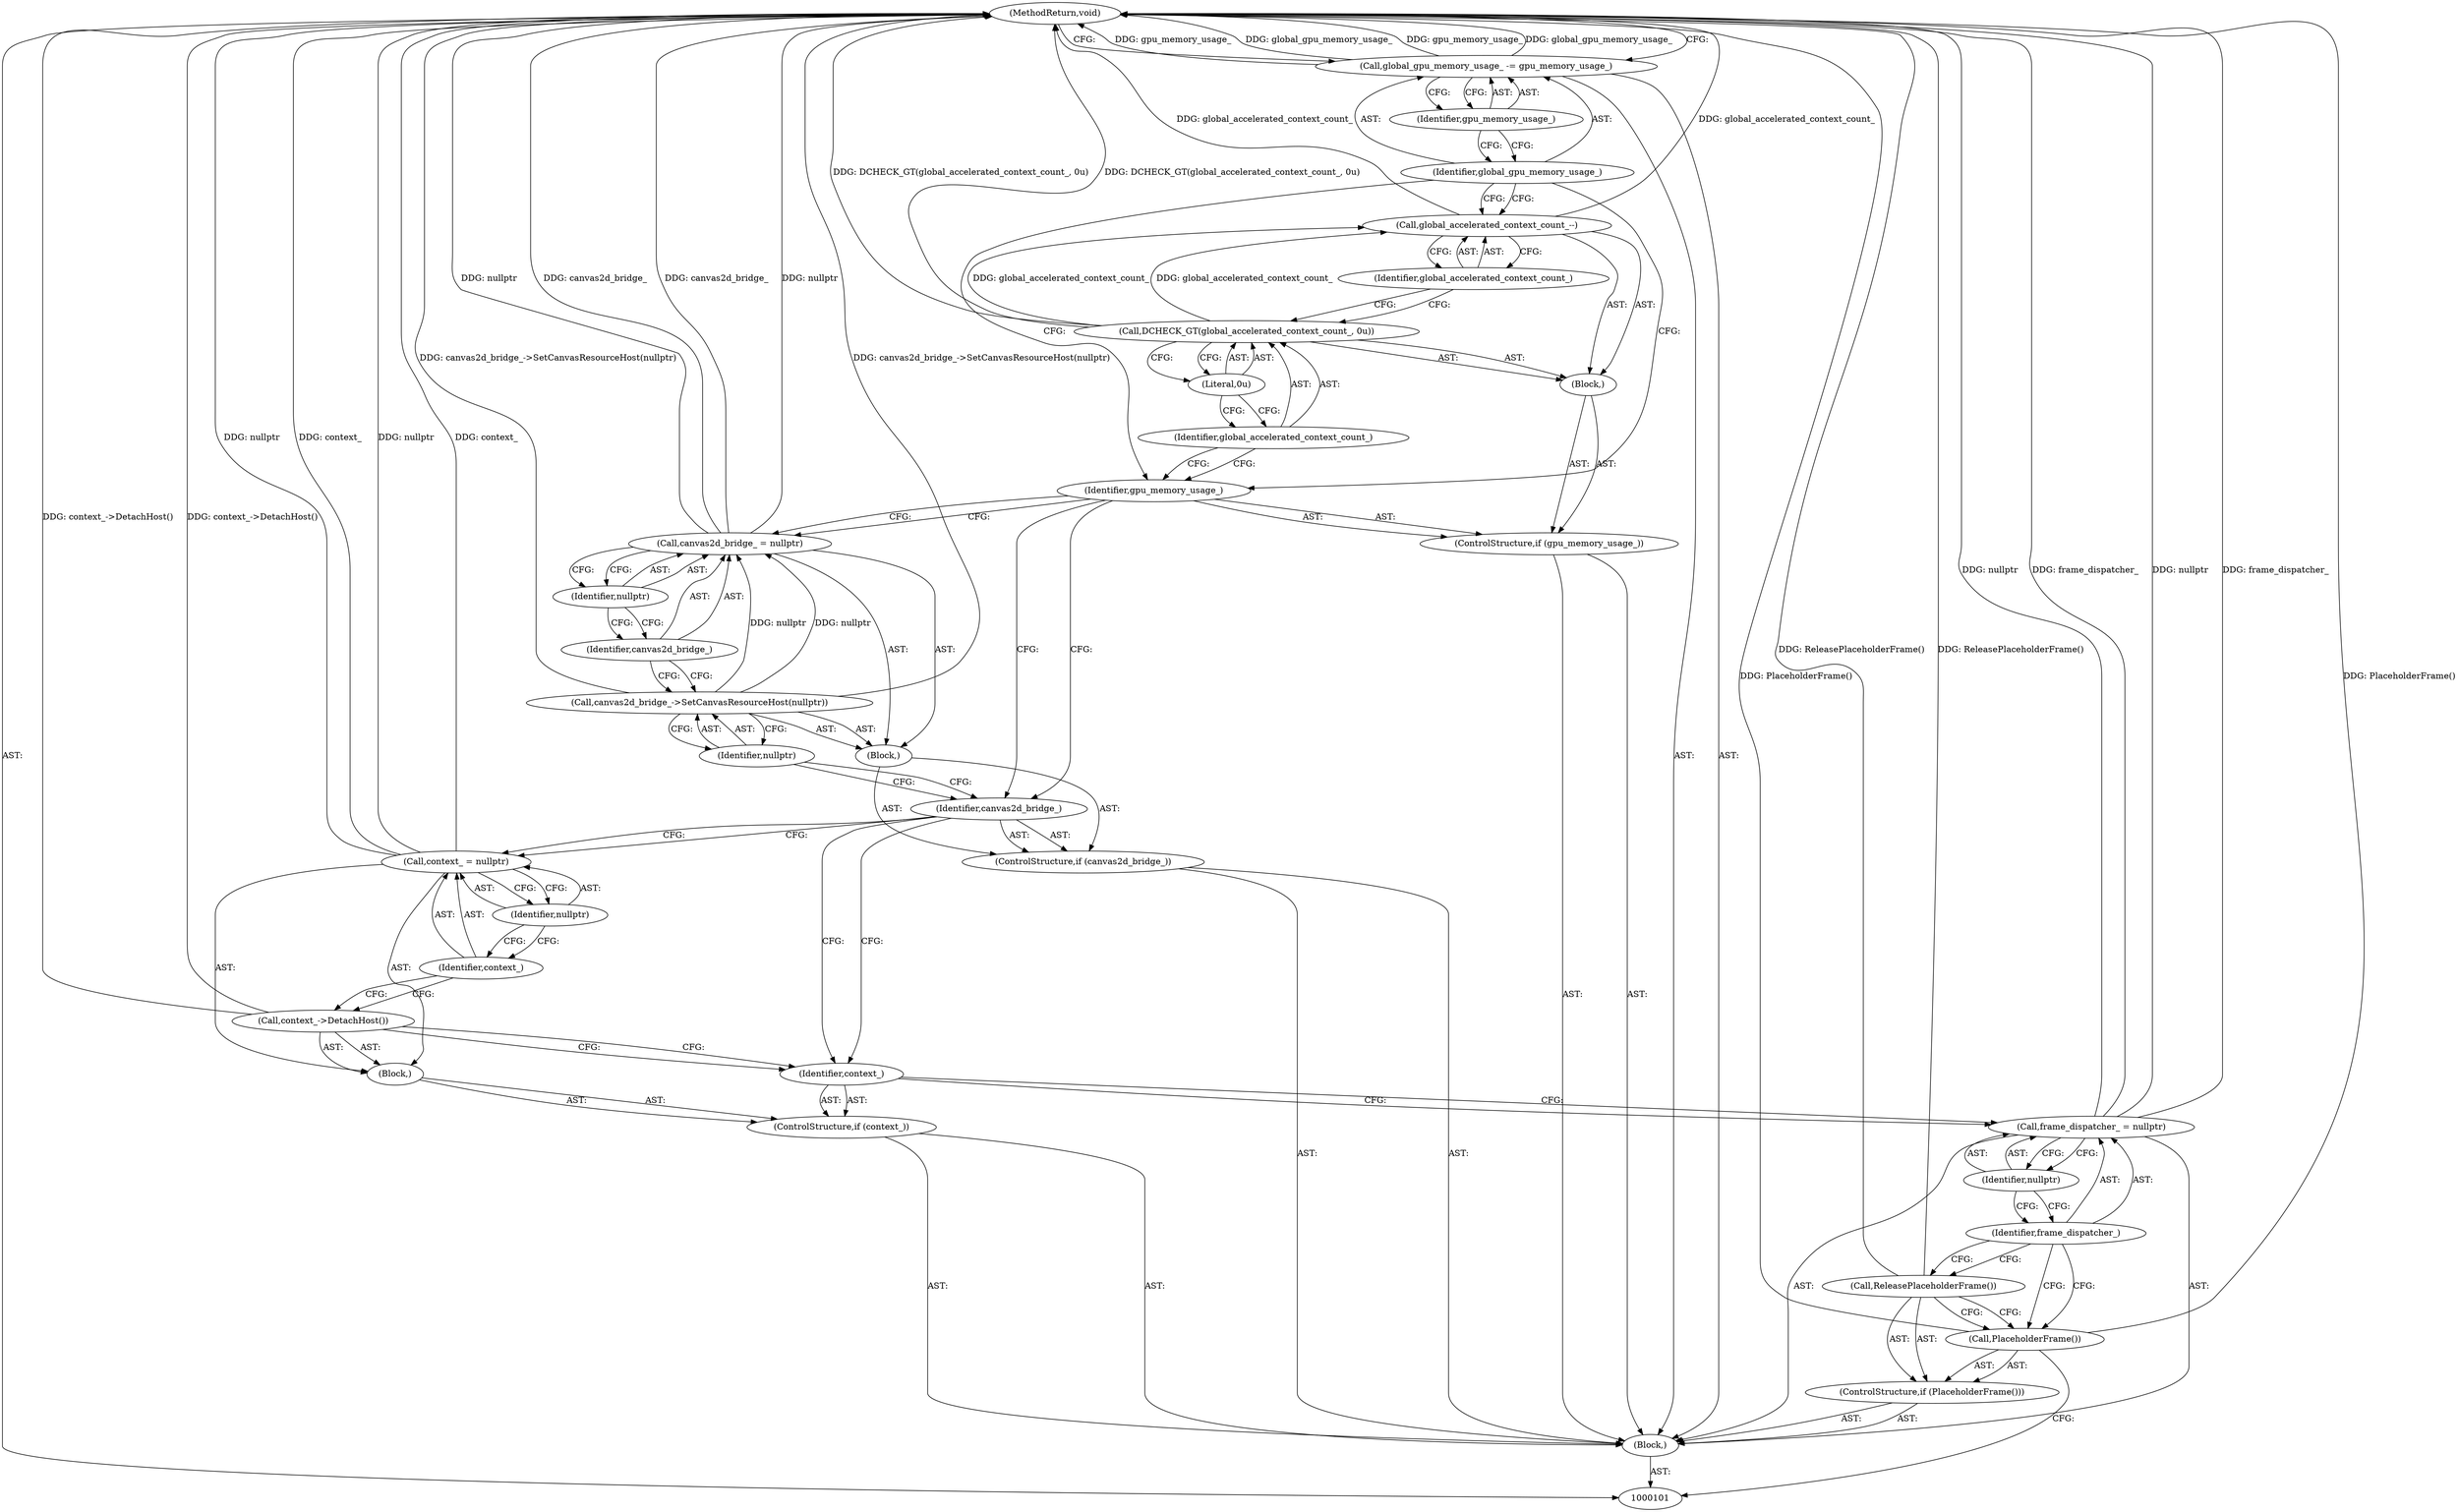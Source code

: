 digraph "0_Chrome_6a7063ae61cf031630b48bdcdb09863ffc199962" {
"1000135" [label="(MethodReturn,void)"];
"1000102" [label="(Block,)"];
"1000115" [label="(Identifier,nullptr)"];
"1000113" [label="(Call,context_ = nullptr)"];
"1000114" [label="(Identifier,context_)"];
"1000116" [label="(ControlStructure,if (canvas2d_bridge_))"];
"1000118" [label="(Block,)"];
"1000117" [label="(Identifier,canvas2d_bridge_)"];
"1000119" [label="(Call,canvas2d_bridge_->SetCanvasResourceHost(nullptr))"];
"1000120" [label="(Identifier,nullptr)"];
"1000123" [label="(Identifier,nullptr)"];
"1000121" [label="(Call,canvas2d_bridge_ = nullptr)"];
"1000122" [label="(Identifier,canvas2d_bridge_)"];
"1000124" [label="(ControlStructure,if (gpu_memory_usage_))"];
"1000126" [label="(Block,)"];
"1000125" [label="(Identifier,gpu_memory_usage_)"];
"1000128" [label="(Identifier,global_accelerated_context_count_)"];
"1000127" [label="(Call,DCHECK_GT(global_accelerated_context_count_, 0u))"];
"1000129" [label="(Literal,0u)"];
"1000103" [label="(ControlStructure,if (PlaceholderFrame()))"];
"1000104" [label="(Call,PlaceholderFrame())"];
"1000130" [label="(Call,global_accelerated_context_count_--)"];
"1000131" [label="(Identifier,global_accelerated_context_count_)"];
"1000132" [label="(Call,global_gpu_memory_usage_ -= gpu_memory_usage_)"];
"1000133" [label="(Identifier,global_gpu_memory_usage_)"];
"1000134" [label="(Identifier,gpu_memory_usage_)"];
"1000105" [label="(Call,ReleasePlaceholderFrame())"];
"1000106" [label="(Call,frame_dispatcher_ = nullptr)"];
"1000107" [label="(Identifier,frame_dispatcher_)"];
"1000108" [label="(Identifier,nullptr)"];
"1000111" [label="(Block,)"];
"1000109" [label="(ControlStructure,if (context_))"];
"1000110" [label="(Identifier,context_)"];
"1000112" [label="(Call,context_->DetachHost())"];
"1000135" -> "1000101"  [label="AST: "];
"1000135" -> "1000132"  [label="CFG: "];
"1000106" -> "1000135"  [label="DDG: nullptr"];
"1000106" -> "1000135"  [label="DDG: frame_dispatcher_"];
"1000104" -> "1000135"  [label="DDG: PlaceholderFrame()"];
"1000105" -> "1000135"  [label="DDG: ReleasePlaceholderFrame()"];
"1000113" -> "1000135"  [label="DDG: context_"];
"1000113" -> "1000135"  [label="DDG: nullptr"];
"1000132" -> "1000135"  [label="DDG: gpu_memory_usage_"];
"1000132" -> "1000135"  [label="DDG: global_gpu_memory_usage_"];
"1000127" -> "1000135"  [label="DDG: DCHECK_GT(global_accelerated_context_count_, 0u)"];
"1000121" -> "1000135"  [label="DDG: canvas2d_bridge_"];
"1000121" -> "1000135"  [label="DDG: nullptr"];
"1000119" -> "1000135"  [label="DDG: canvas2d_bridge_->SetCanvasResourceHost(nullptr)"];
"1000130" -> "1000135"  [label="DDG: global_accelerated_context_count_"];
"1000112" -> "1000135"  [label="DDG: context_->DetachHost()"];
"1000102" -> "1000101"  [label="AST: "];
"1000103" -> "1000102"  [label="AST: "];
"1000106" -> "1000102"  [label="AST: "];
"1000109" -> "1000102"  [label="AST: "];
"1000116" -> "1000102"  [label="AST: "];
"1000124" -> "1000102"  [label="AST: "];
"1000132" -> "1000102"  [label="AST: "];
"1000115" -> "1000113"  [label="AST: "];
"1000115" -> "1000114"  [label="CFG: "];
"1000113" -> "1000115"  [label="CFG: "];
"1000113" -> "1000111"  [label="AST: "];
"1000113" -> "1000115"  [label="CFG: "];
"1000114" -> "1000113"  [label="AST: "];
"1000115" -> "1000113"  [label="AST: "];
"1000117" -> "1000113"  [label="CFG: "];
"1000113" -> "1000135"  [label="DDG: context_"];
"1000113" -> "1000135"  [label="DDG: nullptr"];
"1000114" -> "1000113"  [label="AST: "];
"1000114" -> "1000112"  [label="CFG: "];
"1000115" -> "1000114"  [label="CFG: "];
"1000116" -> "1000102"  [label="AST: "];
"1000117" -> "1000116"  [label="AST: "];
"1000118" -> "1000116"  [label="AST: "];
"1000118" -> "1000116"  [label="AST: "];
"1000119" -> "1000118"  [label="AST: "];
"1000121" -> "1000118"  [label="AST: "];
"1000117" -> "1000116"  [label="AST: "];
"1000117" -> "1000113"  [label="CFG: "];
"1000117" -> "1000110"  [label="CFG: "];
"1000120" -> "1000117"  [label="CFG: "];
"1000125" -> "1000117"  [label="CFG: "];
"1000119" -> "1000118"  [label="AST: "];
"1000119" -> "1000120"  [label="CFG: "];
"1000120" -> "1000119"  [label="AST: "];
"1000122" -> "1000119"  [label="CFG: "];
"1000119" -> "1000135"  [label="DDG: canvas2d_bridge_->SetCanvasResourceHost(nullptr)"];
"1000119" -> "1000121"  [label="DDG: nullptr"];
"1000120" -> "1000119"  [label="AST: "];
"1000120" -> "1000117"  [label="CFG: "];
"1000119" -> "1000120"  [label="CFG: "];
"1000123" -> "1000121"  [label="AST: "];
"1000123" -> "1000122"  [label="CFG: "];
"1000121" -> "1000123"  [label="CFG: "];
"1000121" -> "1000118"  [label="AST: "];
"1000121" -> "1000123"  [label="CFG: "];
"1000122" -> "1000121"  [label="AST: "];
"1000123" -> "1000121"  [label="AST: "];
"1000125" -> "1000121"  [label="CFG: "];
"1000121" -> "1000135"  [label="DDG: canvas2d_bridge_"];
"1000121" -> "1000135"  [label="DDG: nullptr"];
"1000119" -> "1000121"  [label="DDG: nullptr"];
"1000122" -> "1000121"  [label="AST: "];
"1000122" -> "1000119"  [label="CFG: "];
"1000123" -> "1000122"  [label="CFG: "];
"1000124" -> "1000102"  [label="AST: "];
"1000125" -> "1000124"  [label="AST: "];
"1000126" -> "1000124"  [label="AST: "];
"1000126" -> "1000124"  [label="AST: "];
"1000127" -> "1000126"  [label="AST: "];
"1000130" -> "1000126"  [label="AST: "];
"1000125" -> "1000124"  [label="AST: "];
"1000125" -> "1000121"  [label="CFG: "];
"1000125" -> "1000117"  [label="CFG: "];
"1000128" -> "1000125"  [label="CFG: "];
"1000133" -> "1000125"  [label="CFG: "];
"1000128" -> "1000127"  [label="AST: "];
"1000128" -> "1000125"  [label="CFG: "];
"1000129" -> "1000128"  [label="CFG: "];
"1000127" -> "1000126"  [label="AST: "];
"1000127" -> "1000129"  [label="CFG: "];
"1000128" -> "1000127"  [label="AST: "];
"1000129" -> "1000127"  [label="AST: "];
"1000131" -> "1000127"  [label="CFG: "];
"1000127" -> "1000135"  [label="DDG: DCHECK_GT(global_accelerated_context_count_, 0u)"];
"1000127" -> "1000130"  [label="DDG: global_accelerated_context_count_"];
"1000129" -> "1000127"  [label="AST: "];
"1000129" -> "1000128"  [label="CFG: "];
"1000127" -> "1000129"  [label="CFG: "];
"1000103" -> "1000102"  [label="AST: "];
"1000104" -> "1000103"  [label="AST: "];
"1000105" -> "1000103"  [label="AST: "];
"1000104" -> "1000103"  [label="AST: "];
"1000104" -> "1000101"  [label="CFG: "];
"1000105" -> "1000104"  [label="CFG: "];
"1000107" -> "1000104"  [label="CFG: "];
"1000104" -> "1000135"  [label="DDG: PlaceholderFrame()"];
"1000130" -> "1000126"  [label="AST: "];
"1000130" -> "1000131"  [label="CFG: "];
"1000131" -> "1000130"  [label="AST: "];
"1000133" -> "1000130"  [label="CFG: "];
"1000130" -> "1000135"  [label="DDG: global_accelerated_context_count_"];
"1000127" -> "1000130"  [label="DDG: global_accelerated_context_count_"];
"1000131" -> "1000130"  [label="AST: "];
"1000131" -> "1000127"  [label="CFG: "];
"1000130" -> "1000131"  [label="CFG: "];
"1000132" -> "1000102"  [label="AST: "];
"1000132" -> "1000134"  [label="CFG: "];
"1000133" -> "1000132"  [label="AST: "];
"1000134" -> "1000132"  [label="AST: "];
"1000135" -> "1000132"  [label="CFG: "];
"1000132" -> "1000135"  [label="DDG: gpu_memory_usage_"];
"1000132" -> "1000135"  [label="DDG: global_gpu_memory_usage_"];
"1000133" -> "1000132"  [label="AST: "];
"1000133" -> "1000130"  [label="CFG: "];
"1000133" -> "1000125"  [label="CFG: "];
"1000134" -> "1000133"  [label="CFG: "];
"1000134" -> "1000132"  [label="AST: "];
"1000134" -> "1000133"  [label="CFG: "];
"1000132" -> "1000134"  [label="CFG: "];
"1000105" -> "1000103"  [label="AST: "];
"1000105" -> "1000104"  [label="CFG: "];
"1000107" -> "1000105"  [label="CFG: "];
"1000105" -> "1000135"  [label="DDG: ReleasePlaceholderFrame()"];
"1000106" -> "1000102"  [label="AST: "];
"1000106" -> "1000108"  [label="CFG: "];
"1000107" -> "1000106"  [label="AST: "];
"1000108" -> "1000106"  [label="AST: "];
"1000110" -> "1000106"  [label="CFG: "];
"1000106" -> "1000135"  [label="DDG: nullptr"];
"1000106" -> "1000135"  [label="DDG: frame_dispatcher_"];
"1000107" -> "1000106"  [label="AST: "];
"1000107" -> "1000105"  [label="CFG: "];
"1000107" -> "1000104"  [label="CFG: "];
"1000108" -> "1000107"  [label="CFG: "];
"1000108" -> "1000106"  [label="AST: "];
"1000108" -> "1000107"  [label="CFG: "];
"1000106" -> "1000108"  [label="CFG: "];
"1000111" -> "1000109"  [label="AST: "];
"1000112" -> "1000111"  [label="AST: "];
"1000113" -> "1000111"  [label="AST: "];
"1000109" -> "1000102"  [label="AST: "];
"1000110" -> "1000109"  [label="AST: "];
"1000111" -> "1000109"  [label="AST: "];
"1000110" -> "1000109"  [label="AST: "];
"1000110" -> "1000106"  [label="CFG: "];
"1000112" -> "1000110"  [label="CFG: "];
"1000117" -> "1000110"  [label="CFG: "];
"1000112" -> "1000111"  [label="AST: "];
"1000112" -> "1000110"  [label="CFG: "];
"1000114" -> "1000112"  [label="CFG: "];
"1000112" -> "1000135"  [label="DDG: context_->DetachHost()"];
}
